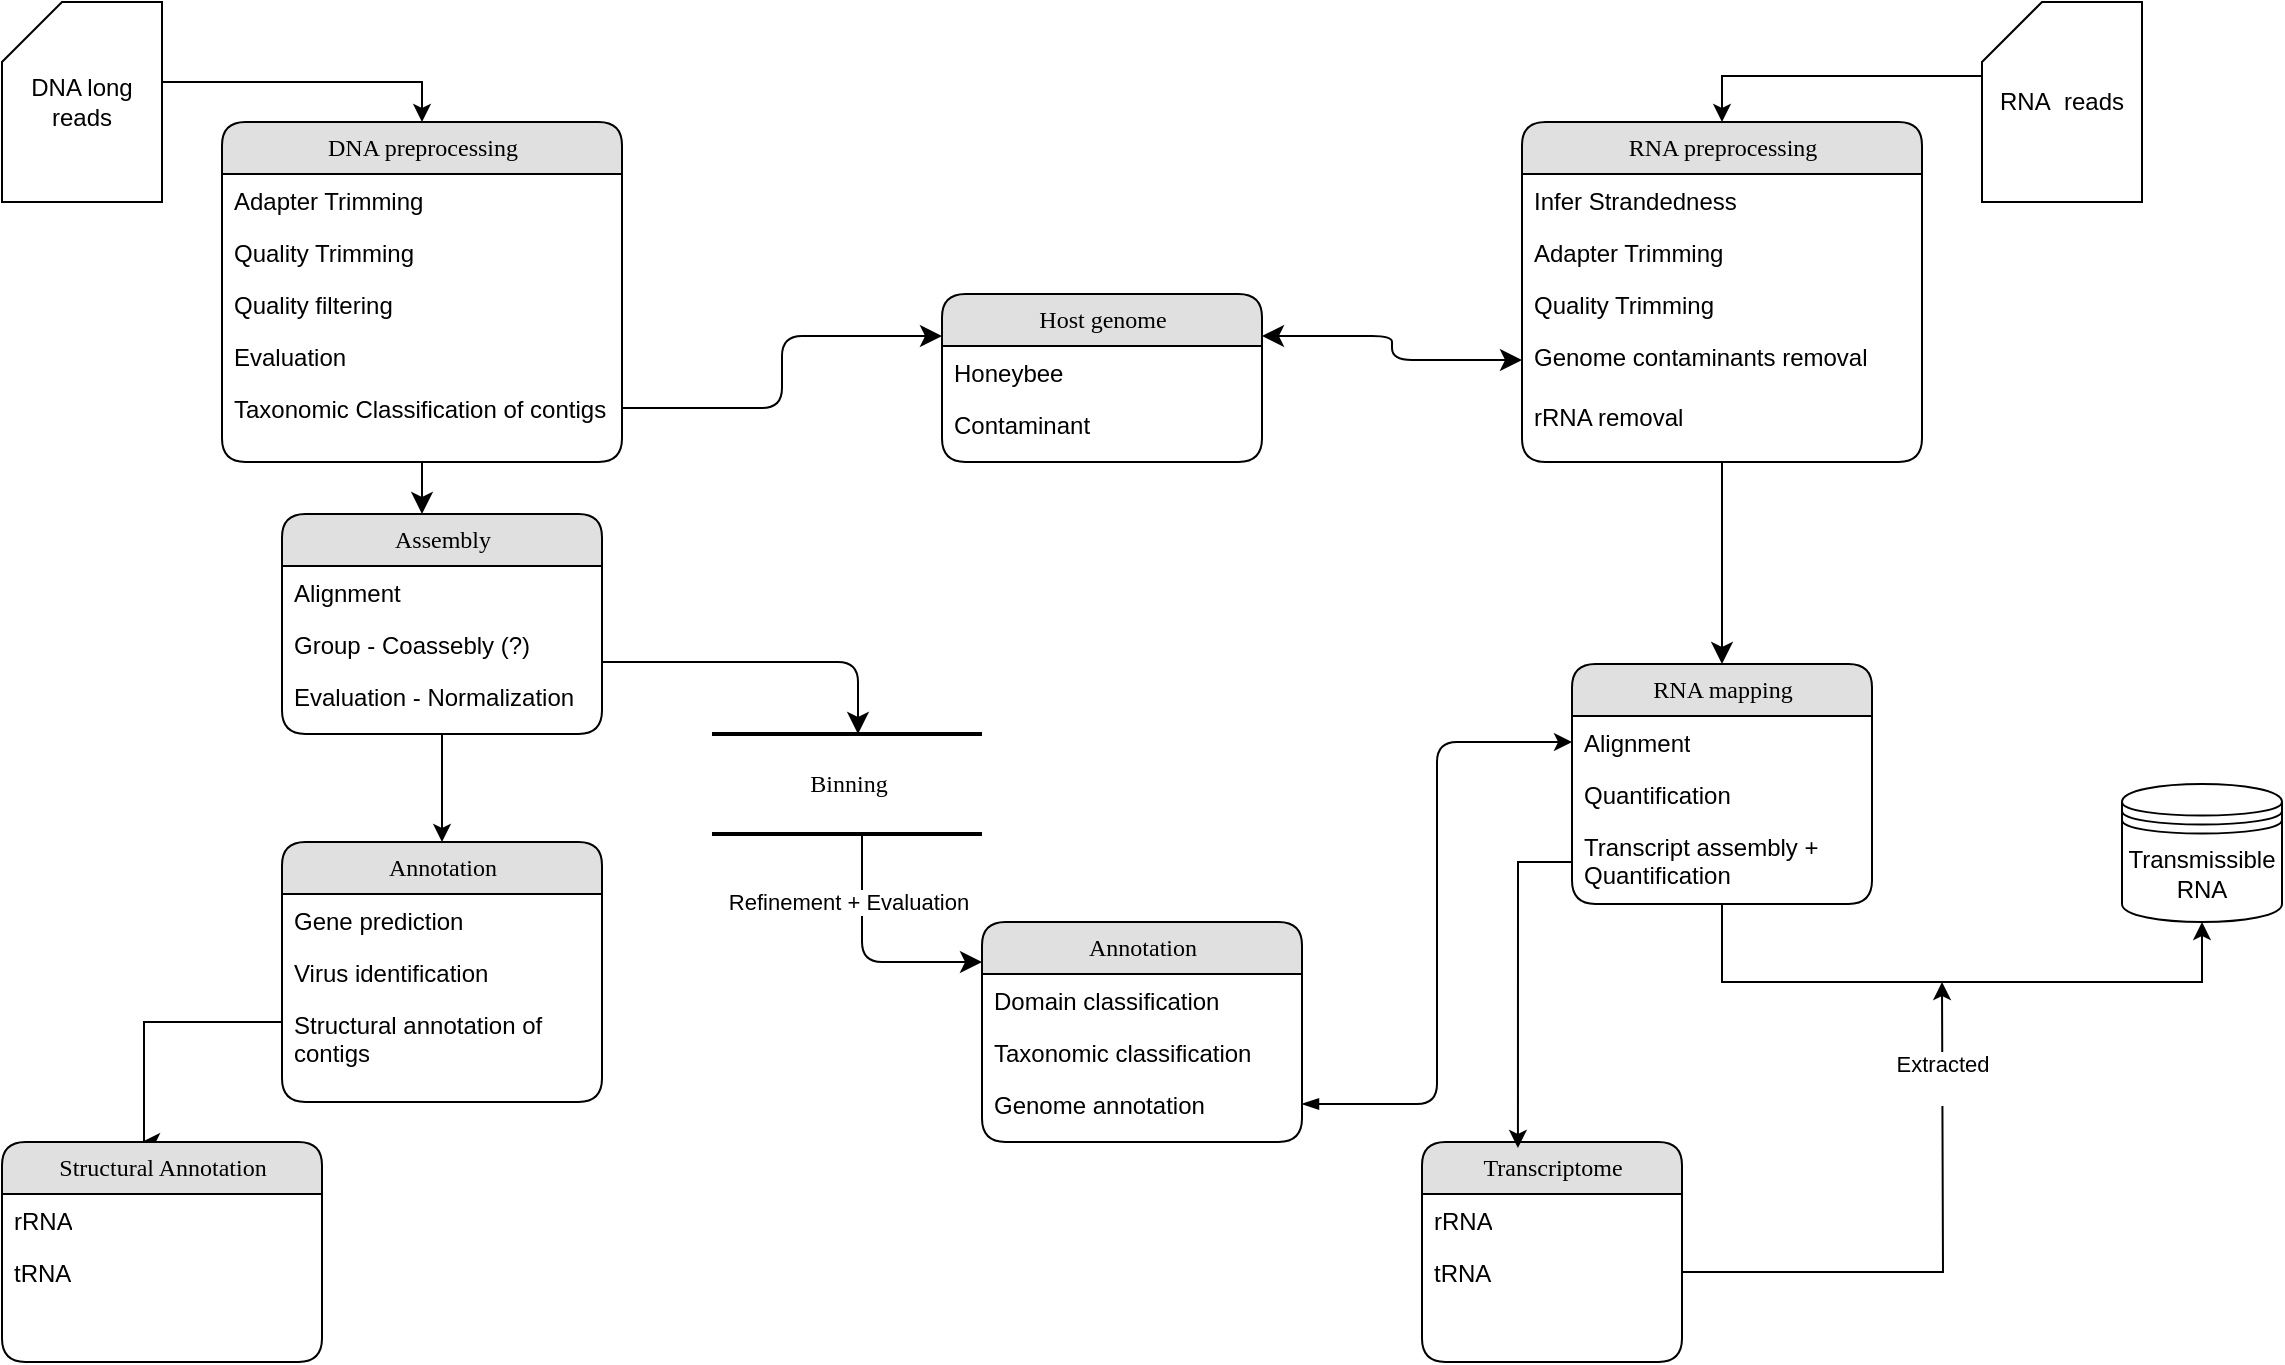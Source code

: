 <mxfile version="24.7.17">
  <diagram name="Page-1" id="b520641d-4fe3-3701-9064-5fc419738815">
    <mxGraphModel dx="1434" dy="719" grid="1" gridSize="10" guides="1" tooltips="1" connect="1" arrows="1" fold="1" page="1" pageScale="1" pageWidth="1100" pageHeight="850" background="none" math="0" shadow="0">
      <root>
        <mxCell id="0" />
        <mxCell id="1" parent="0" />
        <mxCell id="21ea969265ad0168-6" value="DNA preprocessing" style="swimlane;html=1;fontStyle=0;childLayout=stackLayout;horizontal=1;startSize=26;fillColor=#e0e0e0;horizontalStack=0;resizeParent=1;resizeLast=0;collapsible=1;marginBottom=0;swimlaneFillColor=#ffffff;align=center;rounded=1;shadow=0;comic=0;labelBackgroundColor=none;strokeWidth=1;fontFamily=Verdana;fontSize=12" parent="1" vertex="1">
          <mxGeometry x="130" y="70" width="200" height="170" as="geometry" />
        </mxCell>
        <mxCell id="6PhUnKm4TPfKqV3Mqmgi-2" value="Adapter Trimming" style="text;html=1;strokeColor=none;fillColor=none;spacingLeft=4;spacingRight=4;whiteSpace=wrap;overflow=hidden;rotatable=0;points=[[0,0.5],[1,0.5]];portConstraint=eastwest;" parent="21ea969265ad0168-6" vertex="1">
          <mxGeometry y="26" width="200" height="26" as="geometry" />
        </mxCell>
        <mxCell id="6PhUnKm4TPfKqV3Mqmgi-1" value="Quality Trimming" style="text;html=1;strokeColor=none;fillColor=none;spacingLeft=4;spacingRight=4;whiteSpace=wrap;overflow=hidden;rotatable=0;points=[[0,0.5],[1,0.5]];portConstraint=eastwest;" parent="21ea969265ad0168-6" vertex="1">
          <mxGeometry y="52" width="200" height="26" as="geometry" />
        </mxCell>
        <mxCell id="21ea969265ad0168-7" value="Quality filtering" style="text;html=1;strokeColor=none;fillColor=none;spacingLeft=4;spacingRight=4;whiteSpace=wrap;overflow=hidden;rotatable=0;points=[[0,0.5],[1,0.5]];portConstraint=eastwest;" parent="21ea969265ad0168-6" vertex="1">
          <mxGeometry y="78" width="200" height="26" as="geometry" />
        </mxCell>
        <mxCell id="21ea969265ad0168-8" value="Evaluation" style="text;html=1;strokeColor=none;fillColor=none;spacingLeft=4;spacingRight=4;whiteSpace=wrap;overflow=hidden;rotatable=0;points=[[0,0.5],[1,0.5]];portConstraint=eastwest;" parent="21ea969265ad0168-6" vertex="1">
          <mxGeometry y="104" width="200" height="26" as="geometry" />
        </mxCell>
        <mxCell id="21ea969265ad0168-9" value="Taxonomic Classification of contigs" style="text;html=1;strokeColor=none;fillColor=none;spacingLeft=4;spacingRight=4;whiteSpace=wrap;overflow=hidden;rotatable=0;points=[[0,0.5],[1,0.5]];portConstraint=eastwest;" parent="21ea969265ad0168-6" vertex="1">
          <mxGeometry y="130" width="200" height="26" as="geometry" />
        </mxCell>
        <mxCell id="rCyqSnBFEm6M69R7qKbM-1" style="edgeStyle=orthogonalEdgeStyle;rounded=0;orthogonalLoop=1;jettySize=auto;html=1;entryX=0.5;entryY=0;entryDx=0;entryDy=0;" parent="1" source="21ea969265ad0168-14" target="21ea969265ad0168-18" edge="1">
          <mxGeometry relative="1" as="geometry" />
        </mxCell>
        <mxCell id="21ea969265ad0168-14" value="Assembly" style="swimlane;html=1;fontStyle=0;childLayout=stackLayout;horizontal=1;startSize=26;fillColor=#e0e0e0;horizontalStack=0;resizeParent=1;resizeLast=0;collapsible=1;marginBottom=0;swimlaneFillColor=#ffffff;align=center;rounded=1;shadow=0;comic=0;labelBackgroundColor=none;strokeWidth=1;fontFamily=Verdana;fontSize=12" parent="1" vertex="1">
          <mxGeometry x="160" y="266" width="160" height="110" as="geometry" />
        </mxCell>
        <mxCell id="21ea969265ad0168-15" value="Alignment&lt;span style=&quot;white-space: pre;&quot;&gt;&#x9;&lt;/span&gt;" style="text;html=1;strokeColor=none;fillColor=none;spacingLeft=4;spacingRight=4;whiteSpace=wrap;overflow=hidden;rotatable=0;points=[[0,0.5],[1,0.5]];portConstraint=eastwest;" parent="21ea969265ad0168-14" vertex="1">
          <mxGeometry y="26" width="160" height="26" as="geometry" />
        </mxCell>
        <mxCell id="21ea969265ad0168-16" value="Group - Coassebly (?)" style="text;html=1;strokeColor=none;fillColor=none;spacingLeft=4;spacingRight=4;whiteSpace=wrap;overflow=hidden;rotatable=0;points=[[0,0.5],[1,0.5]];portConstraint=eastwest;" parent="21ea969265ad0168-14" vertex="1">
          <mxGeometry y="52" width="160" height="26" as="geometry" />
        </mxCell>
        <mxCell id="21ea969265ad0168-17" value="Evaluation - Normalization" style="text;html=1;strokeColor=none;fillColor=none;spacingLeft=4;spacingRight=4;whiteSpace=wrap;overflow=hidden;rotatable=0;points=[[0,0.5],[1,0.5]];portConstraint=eastwest;" parent="21ea969265ad0168-14" vertex="1">
          <mxGeometry y="78" width="160" height="26" as="geometry" />
        </mxCell>
        <mxCell id="21ea969265ad0168-18" value="Annotation" style="swimlane;html=1;fontStyle=0;childLayout=stackLayout;horizontal=1;startSize=26;fillColor=#e0e0e0;horizontalStack=0;resizeParent=1;resizeLast=0;collapsible=1;marginBottom=0;swimlaneFillColor=#ffffff;align=center;rounded=1;shadow=0;comic=0;labelBackgroundColor=none;strokeWidth=1;fontFamily=Verdana;fontSize=12" parent="1" vertex="1">
          <mxGeometry x="160" y="430" width="160" height="130" as="geometry" />
        </mxCell>
        <mxCell id="rCyqSnBFEm6M69R7qKbM-9" style="edgeStyle=orthogonalEdgeStyle;rounded=0;orthogonalLoop=1;jettySize=auto;html=1;exitX=0;exitY=0.5;exitDx=0;exitDy=0;" parent="21ea969265ad0168-18" source="21ea969265ad0168-19" edge="1">
          <mxGeometry relative="1" as="geometry">
            <mxPoint x="-70" y="150" as="targetPoint" />
            <Array as="points">
              <mxPoint y="90" />
              <mxPoint x="-69" y="90" />
            </Array>
          </mxGeometry>
        </mxCell>
        <mxCell id="21ea969265ad0168-19" value="Gene prediction" style="text;html=1;strokeColor=none;fillColor=none;spacingLeft=4;spacingRight=4;whiteSpace=wrap;overflow=hidden;rotatable=0;points=[[0,0.5],[1,0.5]];portConstraint=eastwest;" parent="21ea969265ad0168-18" vertex="1">
          <mxGeometry y="26" width="160" height="26" as="geometry" />
        </mxCell>
        <mxCell id="21ea969265ad0168-20" value="Virus identification" style="text;html=1;strokeColor=none;fillColor=none;spacingLeft=4;spacingRight=4;whiteSpace=wrap;overflow=hidden;rotatable=0;points=[[0,0.5],[1,0.5]];portConstraint=eastwest;" parent="21ea969265ad0168-18" vertex="1">
          <mxGeometry y="52" width="160" height="26" as="geometry" />
        </mxCell>
        <mxCell id="21ea969265ad0168-51" value="Structural annotation of contigs" style="text;html=1;strokeColor=none;fillColor=none;spacingLeft=4;spacingRight=4;whiteSpace=wrap;overflow=hidden;rotatable=0;points=[[0,0.5],[1,0.5]];portConstraint=eastwest;" parent="21ea969265ad0168-18" vertex="1">
          <mxGeometry y="78" width="160" height="32" as="geometry" />
        </mxCell>
        <mxCell id="21ea969265ad0168-22" value="Host genome" style="swimlane;html=1;fontStyle=0;childLayout=stackLayout;horizontal=1;startSize=26;fillColor=#e0e0e0;horizontalStack=0;resizeParent=1;resizeLast=0;collapsible=1;marginBottom=0;swimlaneFillColor=#ffffff;align=center;rounded=1;shadow=0;comic=0;labelBackgroundColor=none;strokeWidth=1;fontFamily=Verdana;fontSize=12" parent="1" vertex="1">
          <mxGeometry x="490" y="156" width="160" height="84" as="geometry" />
        </mxCell>
        <mxCell id="21ea969265ad0168-23" value="Honeybee" style="text;html=1;strokeColor=none;fillColor=none;spacingLeft=4;spacingRight=4;whiteSpace=wrap;overflow=hidden;rotatable=0;points=[[0,0.5],[1,0.5]];portConstraint=eastwest;" parent="21ea969265ad0168-22" vertex="1">
          <mxGeometry y="26" width="160" height="26" as="geometry" />
        </mxCell>
        <mxCell id="21ea969265ad0168-24" value="Contaminant" style="text;html=1;strokeColor=none;fillColor=none;spacingLeft=4;spacingRight=4;whiteSpace=wrap;overflow=hidden;rotatable=0;points=[[0,0.5],[1,0.5]];portConstraint=eastwest;" parent="21ea969265ad0168-22" vertex="1">
          <mxGeometry y="52" width="160" height="26" as="geometry" />
        </mxCell>
        <mxCell id="21ea969265ad0168-26" value="Annotation" style="swimlane;html=1;fontStyle=0;childLayout=stackLayout;horizontal=1;startSize=26;fillColor=#e0e0e0;horizontalStack=0;resizeParent=1;resizeLast=0;collapsible=1;marginBottom=0;swimlaneFillColor=#ffffff;align=center;rounded=1;shadow=0;comic=0;labelBackgroundColor=none;strokeWidth=1;fontFamily=Verdana;fontSize=12" parent="1" vertex="1">
          <mxGeometry x="510" y="470" width="160" height="110" as="geometry" />
        </mxCell>
        <mxCell id="21ea969265ad0168-27" value="Domain classification" style="text;html=1;strokeColor=none;fillColor=none;spacingLeft=4;spacingRight=4;whiteSpace=wrap;overflow=hidden;rotatable=0;points=[[0,0.5],[1,0.5]];portConstraint=eastwest;" parent="21ea969265ad0168-26" vertex="1">
          <mxGeometry y="26" width="160" height="26" as="geometry" />
        </mxCell>
        <mxCell id="21ea969265ad0168-28" value="Taxonomic classification" style="text;html=1;strokeColor=none;fillColor=none;spacingLeft=4;spacingRight=4;whiteSpace=wrap;overflow=hidden;rotatable=0;points=[[0,0.5],[1,0.5]];portConstraint=eastwest;" parent="21ea969265ad0168-26" vertex="1">
          <mxGeometry y="52" width="160" height="26" as="geometry" />
        </mxCell>
        <mxCell id="21ea969265ad0168-29" value="Genome annotation" style="text;html=1;strokeColor=none;fillColor=none;spacingLeft=4;spacingRight=4;whiteSpace=wrap;overflow=hidden;rotatable=0;points=[[0,0.5],[1,0.5]];portConstraint=eastwest;" parent="21ea969265ad0168-26" vertex="1">
          <mxGeometry y="78" width="160" height="26" as="geometry" />
        </mxCell>
        <mxCell id="21ea969265ad0168-30" value="Binning" style="html=1;rounded=0;shadow=0;comic=0;labelBackgroundColor=none;strokeWidth=2;fontFamily=Verdana;fontSize=12;align=center;shape=mxgraph.ios7ui.horLines;" parent="1" vertex="1">
          <mxGeometry x="375" y="376" width="135" height="50" as="geometry" />
        </mxCell>
        <mxCell id="21ea969265ad0168-34" value="" style="edgeStyle=orthogonalEdgeStyle;html=1;labelBackgroundColor=none;startFill=0;startSize=8;endFill=1;endSize=8;fontFamily=Verdana;fontSize=12;entryX=0;entryY=0.173;entryDx=0;entryDy=0;entryPerimeter=0;" parent="1" source="21ea969265ad0168-30" target="21ea969265ad0168-26" edge="1">
          <mxGeometry x="-0.134" y="32" relative="1" as="geometry">
            <mxPoint as="offset" />
            <mxPoint x="490" y="490" as="targetPoint" />
            <Array as="points">
              <mxPoint x="450" y="490" />
            </Array>
          </mxGeometry>
        </mxCell>
        <mxCell id="rCyqSnBFEm6M69R7qKbM-8" value="Refinement + Evaluation" style="edgeLabel;html=1;align=center;verticalAlign=middle;resizable=0;points=[];" parent="21ea969265ad0168-34" vertex="1" connectable="0">
          <mxGeometry x="0.071" relative="1" as="geometry">
            <mxPoint x="-10" y="-30" as="offset" />
          </mxGeometry>
        </mxCell>
        <mxCell id="21ea969265ad0168-35" style="edgeStyle=orthogonalEdgeStyle;html=1;labelBackgroundColor=none;startFill=0;startSize=8;endFill=1;endSize=8;fontFamily=Verdana;fontSize=12;" parent="1" source="21ea969265ad0168-14" target="21ea969265ad0168-30" edge="1">
          <mxGeometry relative="1" as="geometry">
            <Array as="points">
              <mxPoint x="448" y="340" />
            </Array>
          </mxGeometry>
        </mxCell>
        <mxCell id="21ea969265ad0168-36" style="edgeStyle=orthogonalEdgeStyle;html=1;labelBackgroundColor=none;startFill=0;startSize=8;endFill=1;endSize=8;fontFamily=Verdana;fontSize=12;" parent="1" source="21ea969265ad0168-6" target="21ea969265ad0168-14" edge="1">
          <mxGeometry relative="1" as="geometry">
            <Array as="points">
              <mxPoint x="240" y="240" />
              <mxPoint x="240" y="240" />
            </Array>
          </mxGeometry>
        </mxCell>
        <mxCell id="21ea969265ad0168-38" style="edgeStyle=orthogonalEdgeStyle;html=1;labelBackgroundColor=none;startFill=1;startSize=8;endFill=1;endSize=8;fontFamily=Verdana;fontSize=12;exitX=0;exitY=0.5;exitDx=0;exitDy=0;startArrow=classic;entryX=1;entryY=0.25;entryDx=0;entryDy=0;" parent="1" source="jt7ykS_aWVsNhZBT41tZ-5" target="21ea969265ad0168-22" edge="1">
          <mxGeometry relative="1" as="geometry">
            <mxPoint x="690" y="180" as="sourcePoint" />
          </mxGeometry>
        </mxCell>
        <mxCell id="21ea969265ad0168-41" style="edgeStyle=orthogonalEdgeStyle;html=1;exitX=1;exitY=0.5;entryX=0;entryY=0.25;labelBackgroundColor=none;startFill=0;startSize=8;endFill=1;endSize=8;fontFamily=Verdana;fontSize=12;entryDx=0;entryDy=0;" parent="1" source="21ea969265ad0168-9" target="21ea969265ad0168-22" edge="1">
          <mxGeometry relative="1" as="geometry" />
        </mxCell>
        <mxCell id="21ea969265ad0168-44" style="edgeStyle=orthogonalEdgeStyle;html=1;labelBackgroundColor=none;startFill=1;endFill=1;fontFamily=Verdana;fontSize=12;entryX=0;entryY=0.5;entryDx=0;entryDy=0;startArrow=blockThin;" parent="1" source="21ea969265ad0168-29" target="rCyqSnBFEm6M69R7qKbM-5" edge="1">
          <mxGeometry relative="1" as="geometry">
            <mxPoint x="880" y="530" as="targetPoint" />
            <mxPoint x="720" y="590" as="sourcePoint" />
          </mxGeometry>
        </mxCell>
        <mxCell id="21ea969265ad0168-49" style="edgeStyle=orthogonalEdgeStyle;html=1;exitX=0.5;exitY=1;labelBackgroundColor=none;startFill=0;startSize=8;endFill=1;endSize=8;fontFamily=Verdana;fontSize=12;exitDx=0;exitDy=0;entryX=0.5;entryY=0;entryDx=0;entryDy=0;" parent="1" source="jt7ykS_aWVsNhZBT41tZ-1" edge="1" target="rCyqSnBFEm6M69R7qKbM-4">
          <mxGeometry relative="1" as="geometry">
            <mxPoint x="970" y="310" as="targetPoint" />
            <Array as="points" />
            <mxPoint x="810" y="310" as="sourcePoint" />
          </mxGeometry>
        </mxCell>
        <mxCell id="6PhUnKm4TPfKqV3Mqmgi-7" style="edgeStyle=orthogonalEdgeStyle;rounded=0;orthogonalLoop=1;jettySize=auto;html=1;entryX=0.5;entryY=0;entryDx=0;entryDy=0;" parent="1" source="6PhUnKm4TPfKqV3Mqmgi-5" target="21ea969265ad0168-6" edge="1">
          <mxGeometry relative="1" as="geometry">
            <Array as="points">
              <mxPoint x="230" y="50" />
            </Array>
          </mxGeometry>
        </mxCell>
        <mxCell id="6PhUnKm4TPfKqV3Mqmgi-5" value="DNA long reads" style="shape=card;whiteSpace=wrap;html=1;" parent="1" vertex="1">
          <mxGeometry x="20" y="10" width="80" height="100" as="geometry" />
        </mxCell>
        <mxCell id="jt7ykS_aWVsNhZBT41tZ-22" value="" style="edgeStyle=orthogonalEdgeStyle;rounded=0;orthogonalLoop=1;jettySize=auto;html=1;entryX=0.5;entryY=1;entryDx=0;entryDy=0;" edge="1" parent="1" source="rCyqSnBFEm6M69R7qKbM-4" target="jt7ykS_aWVsNhZBT41tZ-28">
          <mxGeometry relative="1" as="geometry">
            <mxPoint x="1110" y="461" as="targetPoint" />
            <Array as="points">
              <mxPoint x="880" y="500" />
              <mxPoint x="1120" y="500" />
            </Array>
          </mxGeometry>
        </mxCell>
        <mxCell id="rCyqSnBFEm6M69R7qKbM-4" value="RNA mapping" style="swimlane;html=1;fontStyle=0;childLayout=stackLayout;horizontal=1;startSize=26;fillColor=#e0e0e0;horizontalStack=0;resizeParent=1;resizeLast=0;collapsible=1;marginBottom=0;swimlaneFillColor=#ffffff;align=center;rounded=1;shadow=0;comic=0;labelBackgroundColor=none;strokeWidth=1;fontFamily=Verdana;fontSize=12" parent="1" vertex="1">
          <mxGeometry x="805" y="341" width="150" height="120" as="geometry" />
        </mxCell>
        <mxCell id="rCyqSnBFEm6M69R7qKbM-5" value="Alignment" style="text;html=1;strokeColor=none;fillColor=none;spacingLeft=4;spacingRight=4;whiteSpace=wrap;overflow=hidden;rotatable=0;points=[[0,0.5],[1,0.5]];portConstraint=eastwest;" parent="rCyqSnBFEm6M69R7qKbM-4" vertex="1">
          <mxGeometry y="26" width="150" height="26" as="geometry" />
        </mxCell>
        <mxCell id="rCyqSnBFEm6M69R7qKbM-6" value="Quantification" style="text;html=1;strokeColor=none;fillColor=none;spacingLeft=4;spacingRight=4;whiteSpace=wrap;overflow=hidden;rotatable=0;points=[[0,0.5],[1,0.5]];portConstraint=eastwest;" parent="rCyqSnBFEm6M69R7qKbM-4" vertex="1">
          <mxGeometry y="52" width="150" height="26" as="geometry" />
        </mxCell>
        <mxCell id="rCyqSnBFEm6M69R7qKbM-7" value="Transcript assembly + Quantification" style="text;html=1;strokeColor=none;fillColor=none;spacingLeft=4;spacingRight=4;whiteSpace=wrap;overflow=hidden;rotatable=0;points=[[0,0.5],[1,0.5]];portConstraint=eastwest;" parent="rCyqSnBFEm6M69R7qKbM-4" vertex="1">
          <mxGeometry y="78" width="150" height="42" as="geometry" />
        </mxCell>
        <mxCell id="rCyqSnBFEm6M69R7qKbM-10" value="Structural Annotation" style="swimlane;html=1;fontStyle=0;childLayout=stackLayout;horizontal=1;startSize=26;fillColor=#e0e0e0;horizontalStack=0;resizeParent=1;resizeLast=0;collapsible=1;marginBottom=0;swimlaneFillColor=#ffffff;align=center;rounded=1;shadow=0;comic=0;labelBackgroundColor=none;strokeWidth=1;fontFamily=Verdana;fontSize=12" parent="1" vertex="1">
          <mxGeometry x="20" y="580" width="160" height="110" as="geometry" />
        </mxCell>
        <mxCell id="rCyqSnBFEm6M69R7qKbM-11" value="rRNA" style="text;html=1;strokeColor=none;fillColor=none;spacingLeft=4;spacingRight=4;whiteSpace=wrap;overflow=hidden;rotatable=0;points=[[0,0.5],[1,0.5]];portConstraint=eastwest;" parent="rCyqSnBFEm6M69R7qKbM-10" vertex="1">
          <mxGeometry y="26" width="160" height="26" as="geometry" />
        </mxCell>
        <mxCell id="rCyqSnBFEm6M69R7qKbM-12" value="tRNA" style="text;html=1;strokeColor=none;fillColor=none;spacingLeft=4;spacingRight=4;whiteSpace=wrap;overflow=hidden;rotatable=0;points=[[0,0.5],[1,0.5]];portConstraint=eastwest;" parent="rCyqSnBFEm6M69R7qKbM-10" vertex="1">
          <mxGeometry y="52" width="160" height="26" as="geometry" />
        </mxCell>
        <mxCell id="jt7ykS_aWVsNhZBT41tZ-1" value="RNA preprocessing" style="swimlane;html=1;fontStyle=0;childLayout=stackLayout;horizontal=1;startSize=26;fillColor=#e0e0e0;horizontalStack=0;resizeParent=1;resizeLast=0;collapsible=1;marginBottom=0;swimlaneFillColor=#ffffff;align=center;rounded=1;shadow=0;comic=0;labelBackgroundColor=none;strokeWidth=1;fontFamily=Verdana;fontSize=12" vertex="1" parent="1">
          <mxGeometry x="780" y="70" width="200" height="170" as="geometry" />
        </mxCell>
        <mxCell id="jt7ykS_aWVsNhZBT41tZ-2" value="Infer Strandedness" style="text;html=1;strokeColor=none;fillColor=none;spacingLeft=4;spacingRight=4;whiteSpace=wrap;overflow=hidden;rotatable=0;points=[[0,0.5],[1,0.5]];portConstraint=eastwest;" vertex="1" parent="jt7ykS_aWVsNhZBT41tZ-1">
          <mxGeometry y="26" width="200" height="26" as="geometry" />
        </mxCell>
        <mxCell id="jt7ykS_aWVsNhZBT41tZ-3" value="Adapter Trimming" style="text;html=1;strokeColor=none;fillColor=none;spacingLeft=4;spacingRight=4;whiteSpace=wrap;overflow=hidden;rotatable=0;points=[[0,0.5],[1,0.5]];portConstraint=eastwest;" vertex="1" parent="jt7ykS_aWVsNhZBT41tZ-1">
          <mxGeometry y="52" width="200" height="26" as="geometry" />
        </mxCell>
        <mxCell id="jt7ykS_aWVsNhZBT41tZ-4" value="Quality Trimming" style="text;html=1;strokeColor=none;fillColor=none;spacingLeft=4;spacingRight=4;whiteSpace=wrap;overflow=hidden;rotatable=0;points=[[0,0.5],[1,0.5]];portConstraint=eastwest;" vertex="1" parent="jt7ykS_aWVsNhZBT41tZ-1">
          <mxGeometry y="78" width="200" height="26" as="geometry" />
        </mxCell>
        <mxCell id="jt7ykS_aWVsNhZBT41tZ-5" value="Genome contaminants removal" style="text;html=1;strokeColor=none;fillColor=none;spacingLeft=4;spacingRight=4;whiteSpace=wrap;overflow=hidden;rotatable=1;points=[[0,0.5],[1,0.5]];portConstraint=eastwest;movable=1;resizable=1;deletable=1;editable=1;locked=0;connectable=1;" vertex="1" parent="jt7ykS_aWVsNhZBT41tZ-1">
          <mxGeometry y="104" width="200" height="30" as="geometry" />
        </mxCell>
        <mxCell id="jt7ykS_aWVsNhZBT41tZ-11" value="rRNA removal" style="text;html=1;strokeColor=none;fillColor=none;spacingLeft=4;spacingRight=4;whiteSpace=wrap;overflow=hidden;rotatable=0;points=[[0,0.5],[1,0.5]];portConstraint=eastwest;" vertex="1" parent="jt7ykS_aWVsNhZBT41tZ-1">
          <mxGeometry y="134" width="200" height="26" as="geometry" />
        </mxCell>
        <mxCell id="jt7ykS_aWVsNhZBT41tZ-9" style="edgeStyle=orthogonalEdgeStyle;rounded=0;orthogonalLoop=1;jettySize=auto;html=1;entryX=0.5;entryY=0;entryDx=0;entryDy=0;exitX=0.025;exitY=0.37;exitDx=0;exitDy=0;exitPerimeter=0;" edge="1" parent="1" source="jt7ykS_aWVsNhZBT41tZ-7" target="jt7ykS_aWVsNhZBT41tZ-1">
          <mxGeometry relative="1" as="geometry" />
        </mxCell>
        <mxCell id="jt7ykS_aWVsNhZBT41tZ-7" value="RNA&amp;nbsp; reads" style="shape=card;whiteSpace=wrap;html=1;" vertex="1" parent="1">
          <mxGeometry x="1010" y="10" width="80" height="100" as="geometry" />
        </mxCell>
        <mxCell id="jt7ykS_aWVsNhZBT41tZ-13" value="Transcriptome" style="swimlane;html=1;fontStyle=0;childLayout=stackLayout;horizontal=1;startSize=26;fillColor=#e0e0e0;horizontalStack=0;resizeParent=1;resizeLast=0;collapsible=1;marginBottom=0;swimlaneFillColor=#ffffff;align=center;rounded=1;shadow=0;comic=0;labelBackgroundColor=none;strokeWidth=1;fontFamily=Verdana;fontSize=12" vertex="1" parent="1">
          <mxGeometry x="730" y="580" width="130" height="110" as="geometry" />
        </mxCell>
        <mxCell id="jt7ykS_aWVsNhZBT41tZ-14" value="rRNA" style="text;html=1;strokeColor=none;fillColor=none;spacingLeft=4;spacingRight=4;whiteSpace=wrap;overflow=hidden;rotatable=0;points=[[0,0.5],[1,0.5]];portConstraint=eastwest;" vertex="1" parent="jt7ykS_aWVsNhZBT41tZ-13">
          <mxGeometry y="26" width="130" height="26" as="geometry" />
        </mxCell>
        <mxCell id="jt7ykS_aWVsNhZBT41tZ-23" style="edgeStyle=orthogonalEdgeStyle;rounded=0;orthogonalLoop=1;jettySize=auto;html=1;" edge="1" parent="jt7ykS_aWVsNhZBT41tZ-13" source="jt7ykS_aWVsNhZBT41tZ-15">
          <mxGeometry relative="1" as="geometry">
            <mxPoint x="260" y="-80" as="targetPoint" />
          </mxGeometry>
        </mxCell>
        <mxCell id="jt7ykS_aWVsNhZBT41tZ-26" value="&lt;div&gt;Extracted&lt;/div&gt;&lt;div&gt;&lt;br&gt;&lt;/div&gt;" style="edgeLabel;html=1;align=center;verticalAlign=middle;resizable=0;points=[];" vertex="1" connectable="0" parent="jt7ykS_aWVsNhZBT41tZ-23">
          <mxGeometry x="0.956" relative="1" as="geometry">
            <mxPoint y="42" as="offset" />
          </mxGeometry>
        </mxCell>
        <mxCell id="jt7ykS_aWVsNhZBT41tZ-15" value="tRNA" style="text;html=1;strokeColor=none;fillColor=none;spacingLeft=4;spacingRight=4;whiteSpace=wrap;overflow=hidden;rotatable=0;points=[[0,0.5],[1,0.5]];portConstraint=eastwest;" vertex="1" parent="jt7ykS_aWVsNhZBT41tZ-13">
          <mxGeometry y="52" width="130" height="26" as="geometry" />
        </mxCell>
        <mxCell id="jt7ykS_aWVsNhZBT41tZ-17" style="edgeStyle=orthogonalEdgeStyle;rounded=0;orthogonalLoop=1;jettySize=auto;html=1;exitX=0;exitY=0.5;exitDx=0;exitDy=0;entryX=0.369;entryY=0.027;entryDx=0;entryDy=0;entryPerimeter=0;" edge="1" parent="1" source="rCyqSnBFEm6M69R7qKbM-7" target="jt7ykS_aWVsNhZBT41tZ-13">
          <mxGeometry relative="1" as="geometry">
            <mxPoint x="790" y="560" as="targetPoint" />
            <Array as="points">
              <mxPoint x="778" y="440" />
            </Array>
          </mxGeometry>
        </mxCell>
        <mxCell id="jt7ykS_aWVsNhZBT41tZ-28" value="&lt;div&gt;Transmissible&lt;/div&gt;&lt;div&gt;RNA&lt;br&gt;&lt;/div&gt;" style="shape=datastore;whiteSpace=wrap;html=1;" vertex="1" parent="1">
          <mxGeometry x="1080" y="401" width="80" height="69" as="geometry" />
        </mxCell>
      </root>
    </mxGraphModel>
  </diagram>
</mxfile>

